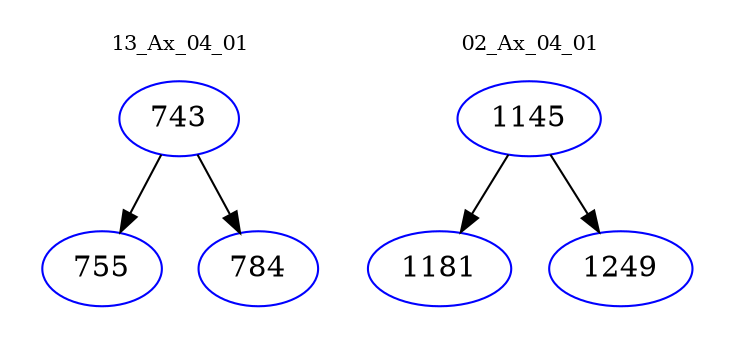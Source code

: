 digraph{
subgraph cluster_0 {
color = white
label = "13_Ax_04_01";
fontsize=10;
T0_743 [label="743", color="blue"]
T0_743 -> T0_755 [color="black"]
T0_755 [label="755", color="blue"]
T0_743 -> T0_784 [color="black"]
T0_784 [label="784", color="blue"]
}
subgraph cluster_1 {
color = white
label = "02_Ax_04_01";
fontsize=10;
T1_1145 [label="1145", color="blue"]
T1_1145 -> T1_1181 [color="black"]
T1_1181 [label="1181", color="blue"]
T1_1145 -> T1_1249 [color="black"]
T1_1249 [label="1249", color="blue"]
}
}
